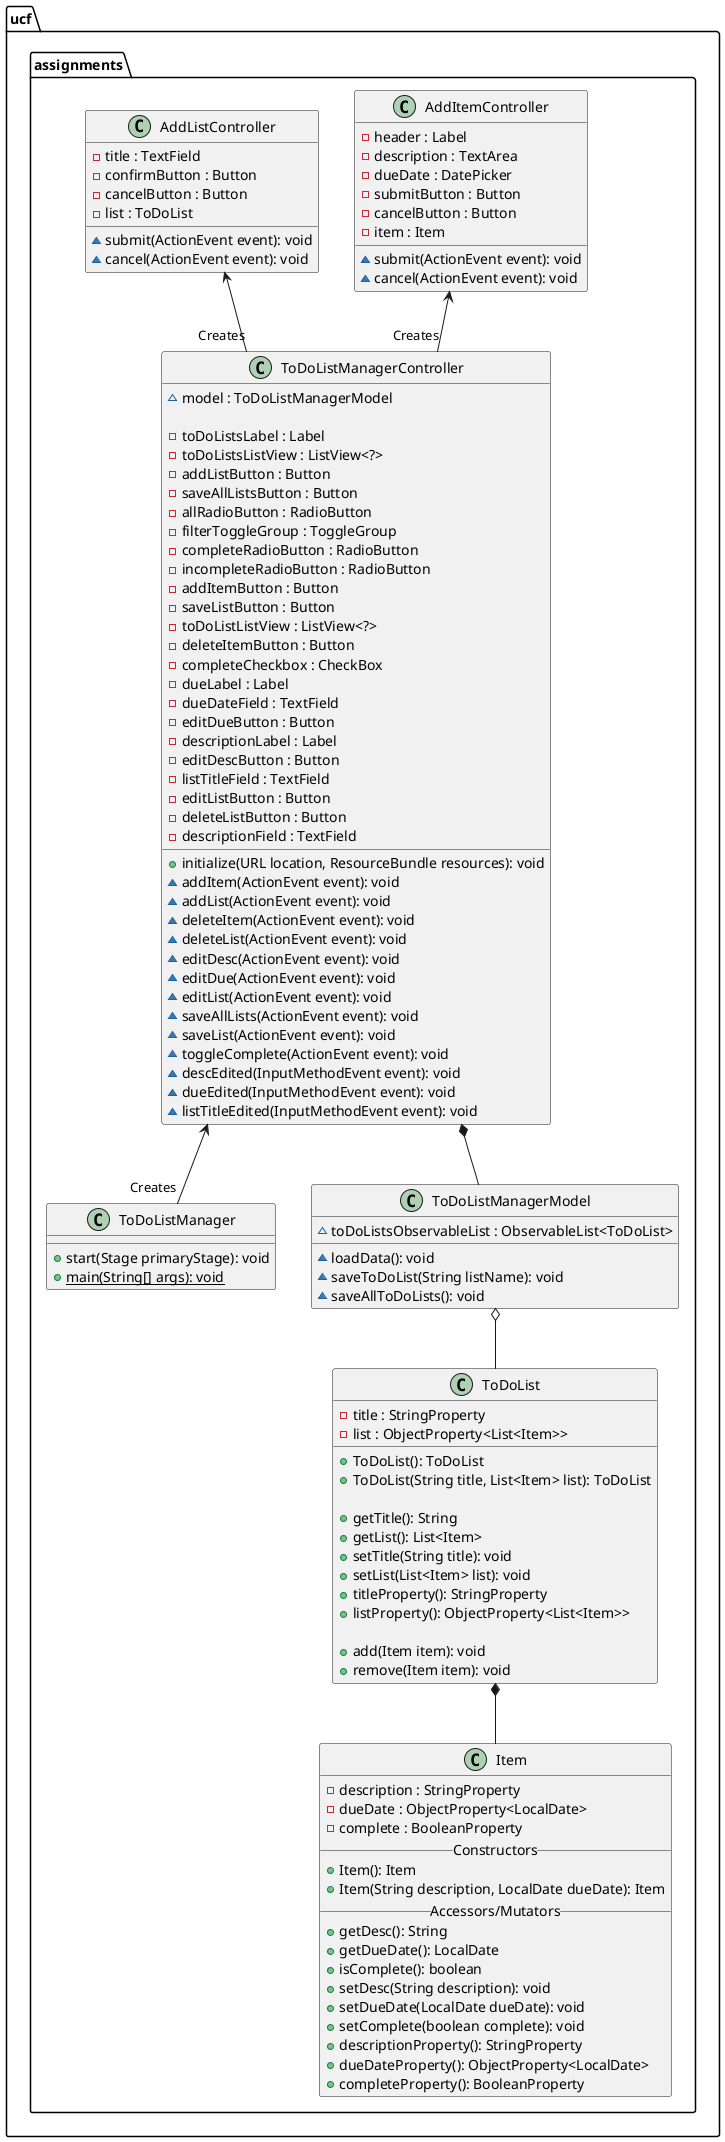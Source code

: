 @startuml

package ucf.assignments {
    class ToDoListManager {
        + start(Stage primaryStage): void
        + {static} main(String[] args): void
    }

    class ToDoListManagerController {
        ~ model : ToDoListManagerModel

        - toDoListsLabel : Label
        - toDoListsListView : ListView<?>
        - addListButton : Button
        - saveAllListsButton : Button
        - allRadioButton : RadioButton
        - filterToggleGroup : ToggleGroup
        - completeRadioButton : RadioButton
        - incompleteRadioButton : RadioButton
        - addItemButton : Button
        - saveListButton : Button
        - toDoListListView : ListView<?>
        - deleteItemButton : Button
        - completeCheckbox : CheckBox
        - dueLabel : Label
        - dueDateField : TextField
        - editDueButton : Button
        - descriptionLabel : Label
        - editDescButton : Button
        - listTitleField : TextField
        - editListButton : Button
        - deleteListButton : Button
        - descriptionField : TextField

        + initialize(URL location, ResourceBundle resources): void
        ~ addItem(ActionEvent event): void
        ~ addList(ActionEvent event): void
        ~ deleteItem(ActionEvent event): void
        ~ deleteList(ActionEvent event): void
        ~ editDesc(ActionEvent event): void
        ~ editDue(ActionEvent event): void
        ~ editList(ActionEvent event): void
        ~ saveAllLists(ActionEvent event): void
        ~ saveList(ActionEvent event): void
        ~ toggleComplete(ActionEvent event): void
        ~ descEdited(InputMethodEvent event): void
        ~ dueEdited(InputMethodEvent event): void
        ~ listTitleEdited(InputMethodEvent event): void
    }

    class ToDoList {
        - title : StringProperty
        - list : ObjectProperty<List<Item>>

        + ToDoList(): ToDoList
        + ToDoList(String title, List<Item> list): ToDoList

        + getTitle(): String
        + getList(): List<Item>
        + setTitle(String title): void
        + setList(List<Item> list): void
        + titleProperty(): StringProperty
        + listProperty(): ObjectProperty<List<Item>>

        + add(Item item): void
        + remove(Item item): void
    }

    class Item {
        - description : StringProperty
        - dueDate : ObjectProperty<LocalDate>
        - complete : BooleanProperty
        __Constructors__
        + Item(): Item
        + Item(String description, LocalDate dueDate): Item
        __Accessors/Mutators__
        + getDesc(): String
        + getDueDate(): LocalDate
        + isComplete(): boolean
        + setDesc(String description): void
        + setDueDate(LocalDate dueDate): void
        + setComplete(boolean complete): void
        + descriptionProperty(): StringProperty
        + dueDateProperty(): ObjectProperty<LocalDate>
        + completeProperty(): BooleanProperty
    }

    class ToDoListManagerModel {
        ~ toDoListsObservableList : ObservableList<ToDoList>

        ~ loadData(): void
        ~ saveToDoList(String listName): void
        ~ saveAllToDoLists(): void
    }

    class AddItemController {
        - header : Label
        - description : TextArea
        - dueDate : DatePicker
        - submitButton : Button
        - cancelButton : Button
        - item : Item

        ~ submit(ActionEvent event): void
        ~ cancel(ActionEvent event): void
    }

    class AddListController {
        - title : TextField
        - confirmButton : Button
        - cancelButton : Button
        - list : ToDoList

        ~ submit(ActionEvent event): void
        ~ cancel(ActionEvent event): void
    }

    ToDoList *-- Item
    ToDoListManagerModel o-- ToDoList
    ToDoListManagerController *-- ToDoListManagerModel
    ToDoListManagerController <-- "Creates" ToDoListManager
    AddItemController <-- "Creates" ToDoListManagerController
    AddListController <-- "Creates" ToDoListManagerController
}

@enduml